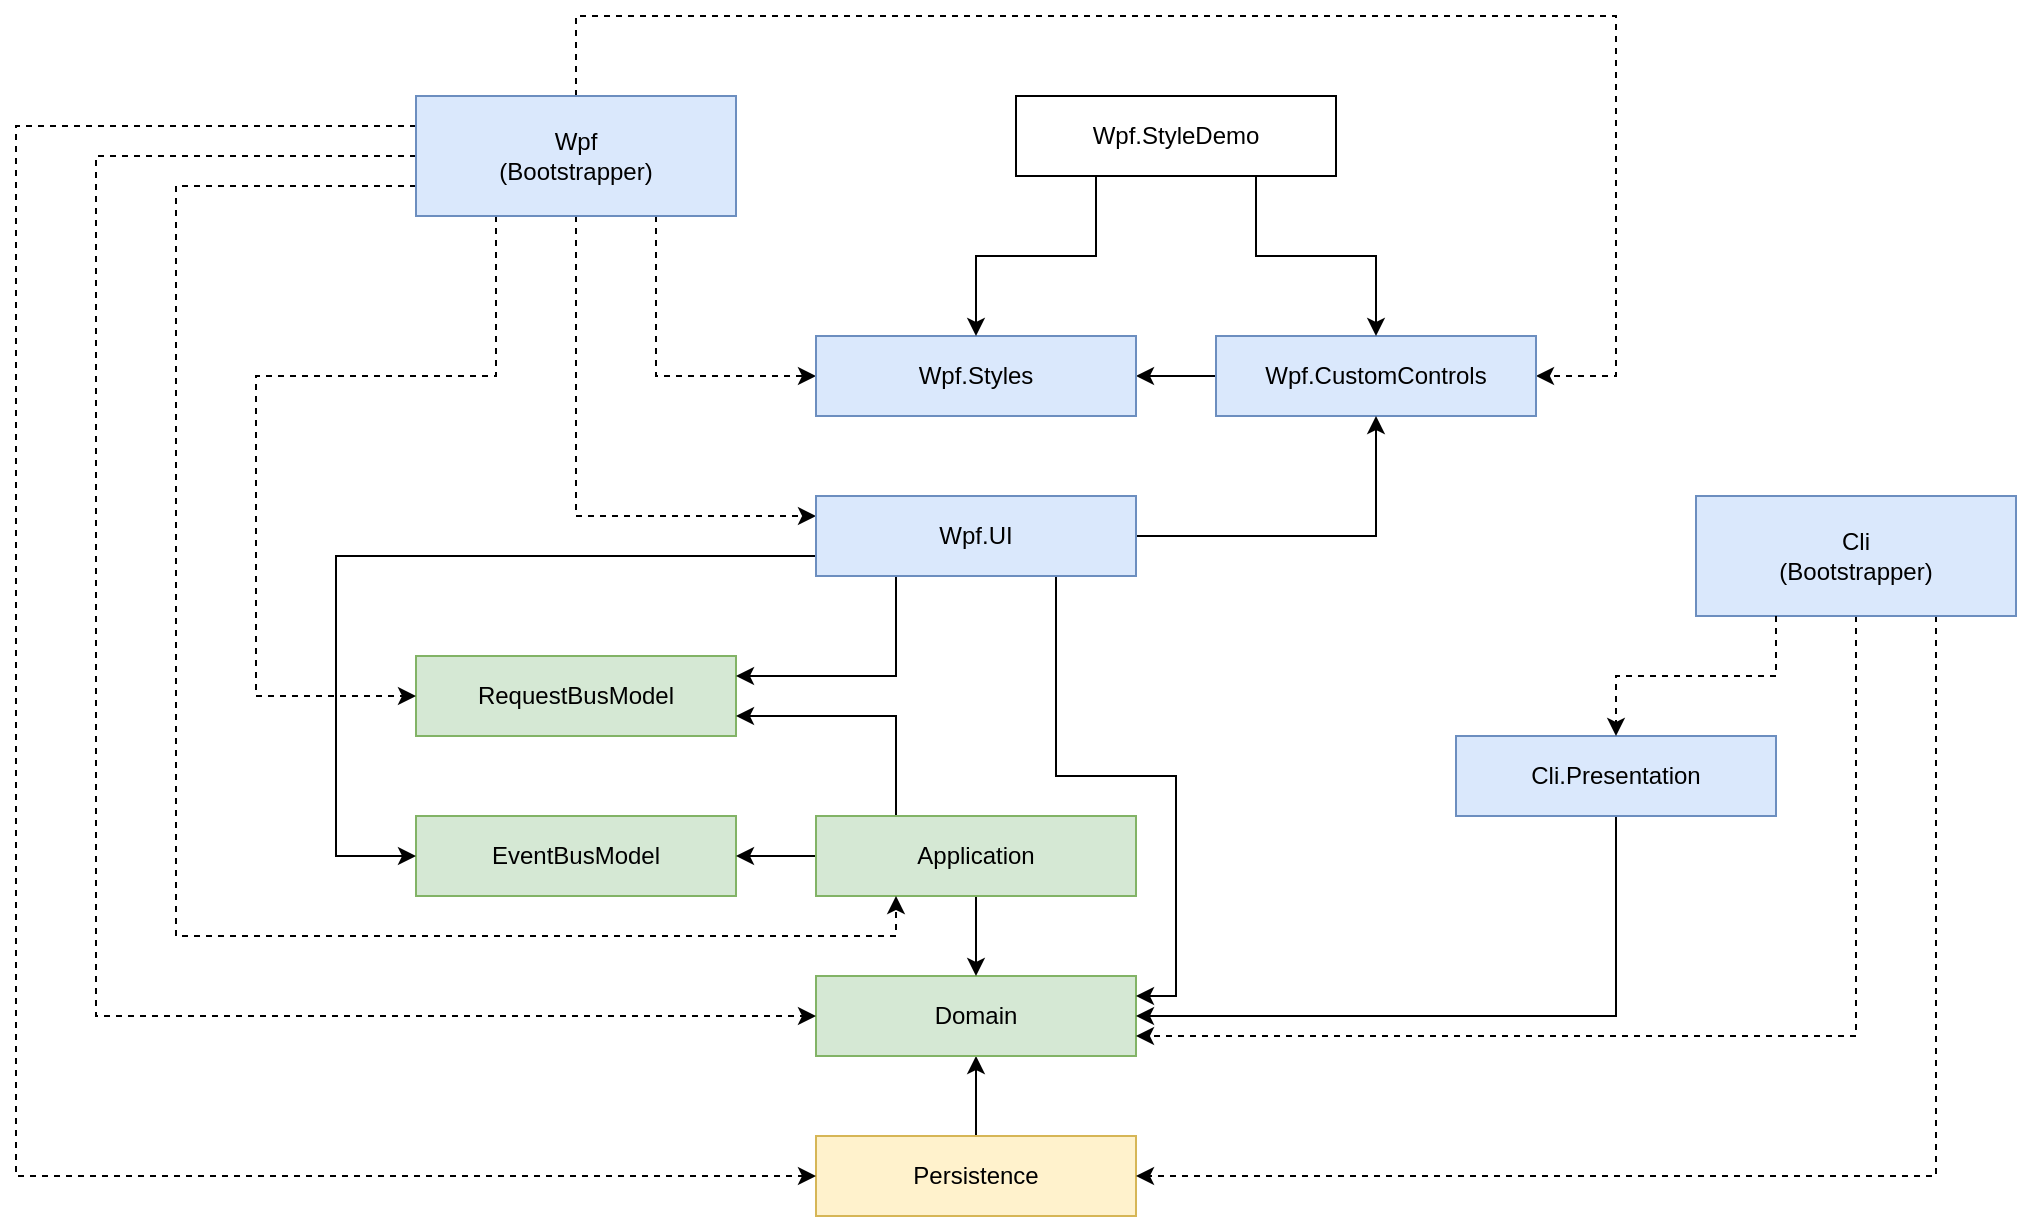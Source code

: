 <mxfile version="13.9.9" type="device"><diagram id="dGtVhFEMtcB55m4qIsZw" name="Page-1"><mxGraphModel dx="2351" dy="1613" grid="1" gridSize="10" guides="1" tooltips="1" connect="1" arrows="1" fold="1" page="1" pageScale="1" pageWidth="1169" pageHeight="827" math="0" shadow="0"><root><mxCell id="0"/><mxCell id="1" parent="0"/><mxCell id="cQ8QnlrkLaYjSlnrTQBB-6" style="edgeStyle=orthogonalEdgeStyle;rounded=0;orthogonalLoop=1;jettySize=auto;html=1;exitX=0.5;exitY=0;exitDx=0;exitDy=0;entryX=0.5;entryY=1;entryDx=0;entryDy=0;" parent="1" source="cQ8QnlrkLaYjSlnrTQBB-1" target="cQ8QnlrkLaYjSlnrTQBB-5" edge="1"><mxGeometry relative="1" as="geometry"/></mxCell><mxCell id="cQ8QnlrkLaYjSlnrTQBB-1" value="Persistence" style="rounded=0;whiteSpace=wrap;html=1;fillColor=#fff2cc;strokeColor=#d6b656;" parent="1" vertex="1"><mxGeometry x="-680" y="-200" width="160" height="40" as="geometry"/></mxCell><mxCell id="cQ8QnlrkLaYjSlnrTQBB-5" value="Domain" style="rounded=0;whiteSpace=wrap;html=1;fillColor=#d5e8d4;strokeColor=#82b366;" parent="1" vertex="1"><mxGeometry x="-680" y="-280" width="160" height="40" as="geometry"/></mxCell><mxCell id="cQ8QnlrkLaYjSlnrTQBB-7" value="EventBusModel" style="rounded=0;whiteSpace=wrap;html=1;fillColor=#d5e8d4;strokeColor=#82b366;" parent="1" vertex="1"><mxGeometry x="-880" y="-360" width="160" height="40" as="geometry"/></mxCell><mxCell id="cQ8QnlrkLaYjSlnrTQBB-8" value="RequestBusModel" style="rounded=0;whiteSpace=wrap;html=1;fillColor=#d5e8d4;strokeColor=#82b366;" parent="1" vertex="1"><mxGeometry x="-880" y="-440" width="160" height="40" as="geometry"/></mxCell><mxCell id="cQ8QnlrkLaYjSlnrTQBB-10" style="edgeStyle=orthogonalEdgeStyle;rounded=0;orthogonalLoop=1;jettySize=auto;html=1;exitX=0.5;exitY=1;exitDx=0;exitDy=0;entryX=0.5;entryY=0;entryDx=0;entryDy=0;" parent="1" source="cQ8QnlrkLaYjSlnrTQBB-9" target="cQ8QnlrkLaYjSlnrTQBB-5" edge="1"><mxGeometry relative="1" as="geometry"/></mxCell><mxCell id="cQ8QnlrkLaYjSlnrTQBB-11" style="edgeStyle=orthogonalEdgeStyle;rounded=0;orthogonalLoop=1;jettySize=auto;html=1;exitX=0.25;exitY=0;exitDx=0;exitDy=0;entryX=1;entryY=0.75;entryDx=0;entryDy=0;" parent="1" source="cQ8QnlrkLaYjSlnrTQBB-9" target="cQ8QnlrkLaYjSlnrTQBB-8" edge="1"><mxGeometry relative="1" as="geometry"/></mxCell><mxCell id="cQ8QnlrkLaYjSlnrTQBB-12" style="edgeStyle=orthogonalEdgeStyle;rounded=0;orthogonalLoop=1;jettySize=auto;html=1;exitX=0;exitY=0.5;exitDx=0;exitDy=0;entryX=1;entryY=0.5;entryDx=0;entryDy=0;" parent="1" source="cQ8QnlrkLaYjSlnrTQBB-9" target="cQ8QnlrkLaYjSlnrTQBB-7" edge="1"><mxGeometry relative="1" as="geometry"/></mxCell><mxCell id="cQ8QnlrkLaYjSlnrTQBB-9" value="Application" style="rounded=0;whiteSpace=wrap;html=1;fillColor=#d5e8d4;strokeColor=#82b366;" parent="1" vertex="1"><mxGeometry x="-680" y="-360" width="160" height="40" as="geometry"/></mxCell><mxCell id="cQ8QnlrkLaYjSlnrTQBB-14" style="edgeStyle=orthogonalEdgeStyle;rounded=0;orthogonalLoop=1;jettySize=auto;html=1;exitX=0.5;exitY=1;exitDx=0;exitDy=0;entryX=1;entryY=0.75;entryDx=0;entryDy=0;dashed=1;" parent="1" source="cQ8QnlrkLaYjSlnrTQBB-13" target="cQ8QnlrkLaYjSlnrTQBB-5" edge="1"><mxGeometry relative="1" as="geometry"/></mxCell><mxCell id="cQ8QnlrkLaYjSlnrTQBB-15" style="edgeStyle=orthogonalEdgeStyle;rounded=0;orthogonalLoop=1;jettySize=auto;html=1;exitX=0.75;exitY=1;exitDx=0;exitDy=0;entryX=1;entryY=0.5;entryDx=0;entryDy=0;dashed=1;" parent="1" source="cQ8QnlrkLaYjSlnrTQBB-13" target="cQ8QnlrkLaYjSlnrTQBB-1" edge="1"><mxGeometry relative="1" as="geometry"/></mxCell><mxCell id="cQ8QnlrkLaYjSlnrTQBB-13" value="Cli&lt;br&gt;(Bootstrapper)" style="rounded=0;whiteSpace=wrap;html=1;fillColor=#dae8fc;strokeColor=#6c8ebf;" parent="1" vertex="1"><mxGeometry x="-240" y="-520" width="160" height="60" as="geometry"/></mxCell><mxCell id="cQ8QnlrkLaYjSlnrTQBB-17" style="edgeStyle=orthogonalEdgeStyle;rounded=0;orthogonalLoop=1;jettySize=auto;html=1;exitX=0;exitY=0.75;exitDx=0;exitDy=0;entryX=0.25;entryY=1;entryDx=0;entryDy=0;dashed=1;" parent="1" source="cQ8QnlrkLaYjSlnrTQBB-16" target="cQ8QnlrkLaYjSlnrTQBB-9" edge="1"><mxGeometry relative="1" as="geometry"><Array as="points"><mxPoint x="-1000" y="-675"/><mxPoint x="-1000" y="-300"/><mxPoint x="-640" y="-300"/></Array></mxGeometry></mxCell><mxCell id="cQ8QnlrkLaYjSlnrTQBB-18" style="edgeStyle=orthogonalEdgeStyle;rounded=0;orthogonalLoop=1;jettySize=auto;html=1;exitX=0;exitY=0.5;exitDx=0;exitDy=0;entryX=0;entryY=0.5;entryDx=0;entryDy=0;dashed=1;" parent="1" source="cQ8QnlrkLaYjSlnrTQBB-16" target="cQ8QnlrkLaYjSlnrTQBB-5" edge="1"><mxGeometry relative="1" as="geometry"><Array as="points"><mxPoint x="-1040" y="-690"/><mxPoint x="-1040" y="-260"/></Array></mxGeometry></mxCell><mxCell id="cQ8QnlrkLaYjSlnrTQBB-19" style="edgeStyle=orthogonalEdgeStyle;rounded=0;orthogonalLoop=1;jettySize=auto;html=1;exitX=0;exitY=0.25;exitDx=0;exitDy=0;entryX=0;entryY=0.5;entryDx=0;entryDy=0;dashed=1;" parent="1" source="cQ8QnlrkLaYjSlnrTQBB-16" target="cQ8QnlrkLaYjSlnrTQBB-1" edge="1"><mxGeometry relative="1" as="geometry"><Array as="points"><mxPoint x="-1080" y="-705"/><mxPoint x="-1080" y="-180"/></Array></mxGeometry></mxCell><mxCell id="cQ8QnlrkLaYjSlnrTQBB-20" style="edgeStyle=orthogonalEdgeStyle;rounded=0;orthogonalLoop=1;jettySize=auto;html=1;exitX=0.25;exitY=1;exitDx=0;exitDy=0;entryX=0;entryY=0.5;entryDx=0;entryDy=0;dashed=1;" parent="1" source="cQ8QnlrkLaYjSlnrTQBB-16" target="cQ8QnlrkLaYjSlnrTQBB-8" edge="1"><mxGeometry relative="1" as="geometry"><Array as="points"><mxPoint x="-840" y="-580"/><mxPoint x="-960" y="-580"/><mxPoint x="-960" y="-420"/></Array></mxGeometry></mxCell><mxCell id="cQ8QnlrkLaYjSlnrTQBB-22" style="edgeStyle=orthogonalEdgeStyle;rounded=0;orthogonalLoop=1;jettySize=auto;html=1;exitX=0.5;exitY=0;exitDx=0;exitDy=0;entryX=1;entryY=0.5;entryDx=0;entryDy=0;dashed=1;" parent="1" source="cQ8QnlrkLaYjSlnrTQBB-16" target="cQ8QnlrkLaYjSlnrTQBB-21" edge="1"><mxGeometry relative="1" as="geometry"><Array as="points"><mxPoint x="-800" y="-760"/><mxPoint x="-280" y="-760"/><mxPoint x="-280" y="-580"/></Array></mxGeometry></mxCell><mxCell id="cQ8QnlrkLaYjSlnrTQBB-24" style="edgeStyle=orthogonalEdgeStyle;rounded=0;orthogonalLoop=1;jettySize=auto;html=1;exitX=0.75;exitY=1;exitDx=0;exitDy=0;entryX=0;entryY=0.5;entryDx=0;entryDy=0;dashed=1;" parent="1" source="cQ8QnlrkLaYjSlnrTQBB-16" target="cQ8QnlrkLaYjSlnrTQBB-23" edge="1"><mxGeometry relative="1" as="geometry"/></mxCell><mxCell id="cQ8QnlrkLaYjSlnrTQBB-26" style="edgeStyle=orthogonalEdgeStyle;rounded=0;orthogonalLoop=1;jettySize=auto;html=1;exitX=0.5;exitY=1;exitDx=0;exitDy=0;entryX=0;entryY=0.25;entryDx=0;entryDy=0;dashed=1;" parent="1" source="cQ8QnlrkLaYjSlnrTQBB-16" target="cQ8QnlrkLaYjSlnrTQBB-25" edge="1"><mxGeometry relative="1" as="geometry"/></mxCell><mxCell id="cQ8QnlrkLaYjSlnrTQBB-16" value="Wpf&lt;br&gt;(Bootstrapper)" style="rounded=0;whiteSpace=wrap;html=1;fillColor=#dae8fc;strokeColor=#6c8ebf;" parent="1" vertex="1"><mxGeometry x="-880" y="-720" width="160" height="60" as="geometry"/></mxCell><mxCell id="cQ8QnlrkLaYjSlnrTQBB-27" style="edgeStyle=orthogonalEdgeStyle;rounded=0;orthogonalLoop=1;jettySize=auto;html=1;exitX=0;exitY=0.5;exitDx=0;exitDy=0;entryX=1;entryY=0.5;entryDx=0;entryDy=0;" parent="1" source="cQ8QnlrkLaYjSlnrTQBB-21" target="cQ8QnlrkLaYjSlnrTQBB-23" edge="1"><mxGeometry relative="1" as="geometry"/></mxCell><mxCell id="cQ8QnlrkLaYjSlnrTQBB-21" value="Wpf.CustomControls" style="rounded=0;whiteSpace=wrap;html=1;fillColor=#dae8fc;strokeColor=#6c8ebf;" parent="1" vertex="1"><mxGeometry x="-480" y="-600" width="160" height="40" as="geometry"/></mxCell><mxCell id="cQ8QnlrkLaYjSlnrTQBB-23" value="Wpf.Styles" style="rounded=0;whiteSpace=wrap;html=1;fillColor=#dae8fc;strokeColor=#6c8ebf;" parent="1" vertex="1"><mxGeometry x="-680" y="-600" width="160" height="40" as="geometry"/></mxCell><mxCell id="cQ8QnlrkLaYjSlnrTQBB-31" style="edgeStyle=orthogonalEdgeStyle;rounded=0;orthogonalLoop=1;jettySize=auto;html=1;entryX=0;entryY=0.5;entryDx=0;entryDy=0;exitX=0;exitY=0.75;exitDx=0;exitDy=0;" parent="1" source="cQ8QnlrkLaYjSlnrTQBB-25" target="cQ8QnlrkLaYjSlnrTQBB-7" edge="1"><mxGeometry relative="1" as="geometry"><mxPoint x="-680" y="-540" as="sourcePoint"/><Array as="points"><mxPoint x="-920" y="-490"/><mxPoint x="-920" y="-340"/></Array></mxGeometry></mxCell><mxCell id="cQ8QnlrkLaYjSlnrTQBB-32" style="edgeStyle=orthogonalEdgeStyle;rounded=0;orthogonalLoop=1;jettySize=auto;html=1;exitX=0.25;exitY=1;exitDx=0;exitDy=0;entryX=1;entryY=0.25;entryDx=0;entryDy=0;" parent="1" source="cQ8QnlrkLaYjSlnrTQBB-25" target="cQ8QnlrkLaYjSlnrTQBB-8" edge="1"><mxGeometry relative="1" as="geometry"/></mxCell><mxCell id="cQ8QnlrkLaYjSlnrTQBB-33" style="edgeStyle=orthogonalEdgeStyle;rounded=0;orthogonalLoop=1;jettySize=auto;html=1;exitX=0.75;exitY=1;exitDx=0;exitDy=0;entryX=1;entryY=0.25;entryDx=0;entryDy=0;" parent="1" source="cQ8QnlrkLaYjSlnrTQBB-25" target="cQ8QnlrkLaYjSlnrTQBB-5" edge="1"><mxGeometry relative="1" as="geometry"/></mxCell><mxCell id="cQ8QnlrkLaYjSlnrTQBB-34" style="edgeStyle=orthogonalEdgeStyle;rounded=0;orthogonalLoop=1;jettySize=auto;html=1;exitX=1;exitY=0.5;exitDx=0;exitDy=0;entryX=0.5;entryY=1;entryDx=0;entryDy=0;" parent="1" source="cQ8QnlrkLaYjSlnrTQBB-25" target="cQ8QnlrkLaYjSlnrTQBB-21" edge="1"><mxGeometry relative="1" as="geometry"/></mxCell><mxCell id="cQ8QnlrkLaYjSlnrTQBB-25" value="Wpf.UI" style="rounded=0;whiteSpace=wrap;html=1;fillColor=#dae8fc;strokeColor=#6c8ebf;" parent="1" vertex="1"><mxGeometry x="-680" y="-520" width="160" height="40" as="geometry"/></mxCell><mxCell id="cQ8QnlrkLaYjSlnrTQBB-29" style="edgeStyle=orthogonalEdgeStyle;rounded=0;orthogonalLoop=1;jettySize=auto;html=1;exitX=0.75;exitY=1;exitDx=0;exitDy=0;" parent="1" source="cQ8QnlrkLaYjSlnrTQBB-28" target="cQ8QnlrkLaYjSlnrTQBB-21" edge="1"><mxGeometry relative="1" as="geometry"/></mxCell><mxCell id="cQ8QnlrkLaYjSlnrTQBB-30" style="edgeStyle=orthogonalEdgeStyle;rounded=0;orthogonalLoop=1;jettySize=auto;html=1;exitX=0.25;exitY=1;exitDx=0;exitDy=0;entryX=0.5;entryY=0;entryDx=0;entryDy=0;" parent="1" source="cQ8QnlrkLaYjSlnrTQBB-28" target="cQ8QnlrkLaYjSlnrTQBB-23" edge="1"><mxGeometry relative="1" as="geometry"/></mxCell><mxCell id="cQ8QnlrkLaYjSlnrTQBB-28" value="Wpf.StyleDemo" style="rounded=0;whiteSpace=wrap;html=1;" parent="1" vertex="1"><mxGeometry x="-580" y="-720" width="160" height="40" as="geometry"/></mxCell><mxCell id="cQ8QnlrkLaYjSlnrTQBB-36" style="edgeStyle=orthogonalEdgeStyle;rounded=0;orthogonalLoop=1;jettySize=auto;html=1;exitX=0.5;exitY=1;exitDx=0;exitDy=0;entryX=1;entryY=0.5;entryDx=0;entryDy=0;" parent="1" source="cQ8QnlrkLaYjSlnrTQBB-35" target="cQ8QnlrkLaYjSlnrTQBB-5" edge="1"><mxGeometry relative="1" as="geometry"><mxPoint x="-310" y="-420" as="targetPoint"/></mxGeometry></mxCell><mxCell id="cQ8QnlrkLaYjSlnrTQBB-35" value="Cli.Presentation" style="rounded=0;whiteSpace=wrap;html=1;fillColor=#dae8fc;strokeColor=#6c8ebf;" parent="1" vertex="1"><mxGeometry x="-360" y="-400" width="160" height="40" as="geometry"/></mxCell><mxCell id="cQ8QnlrkLaYjSlnrTQBB-37" style="edgeStyle=orthogonalEdgeStyle;rounded=0;orthogonalLoop=1;jettySize=auto;html=1;exitX=0.25;exitY=1;exitDx=0;exitDy=0;entryX=0.5;entryY=0;entryDx=0;entryDy=0;dashed=1;" parent="1" source="cQ8QnlrkLaYjSlnrTQBB-13" target="cQ8QnlrkLaYjSlnrTQBB-35" edge="1"><mxGeometry relative="1" as="geometry"><mxPoint x="-110" y="-470" as="sourcePoint"/><mxPoint x="-510" y="-250" as="targetPoint"/></mxGeometry></mxCell></root></mxGraphModel></diagram></mxfile>